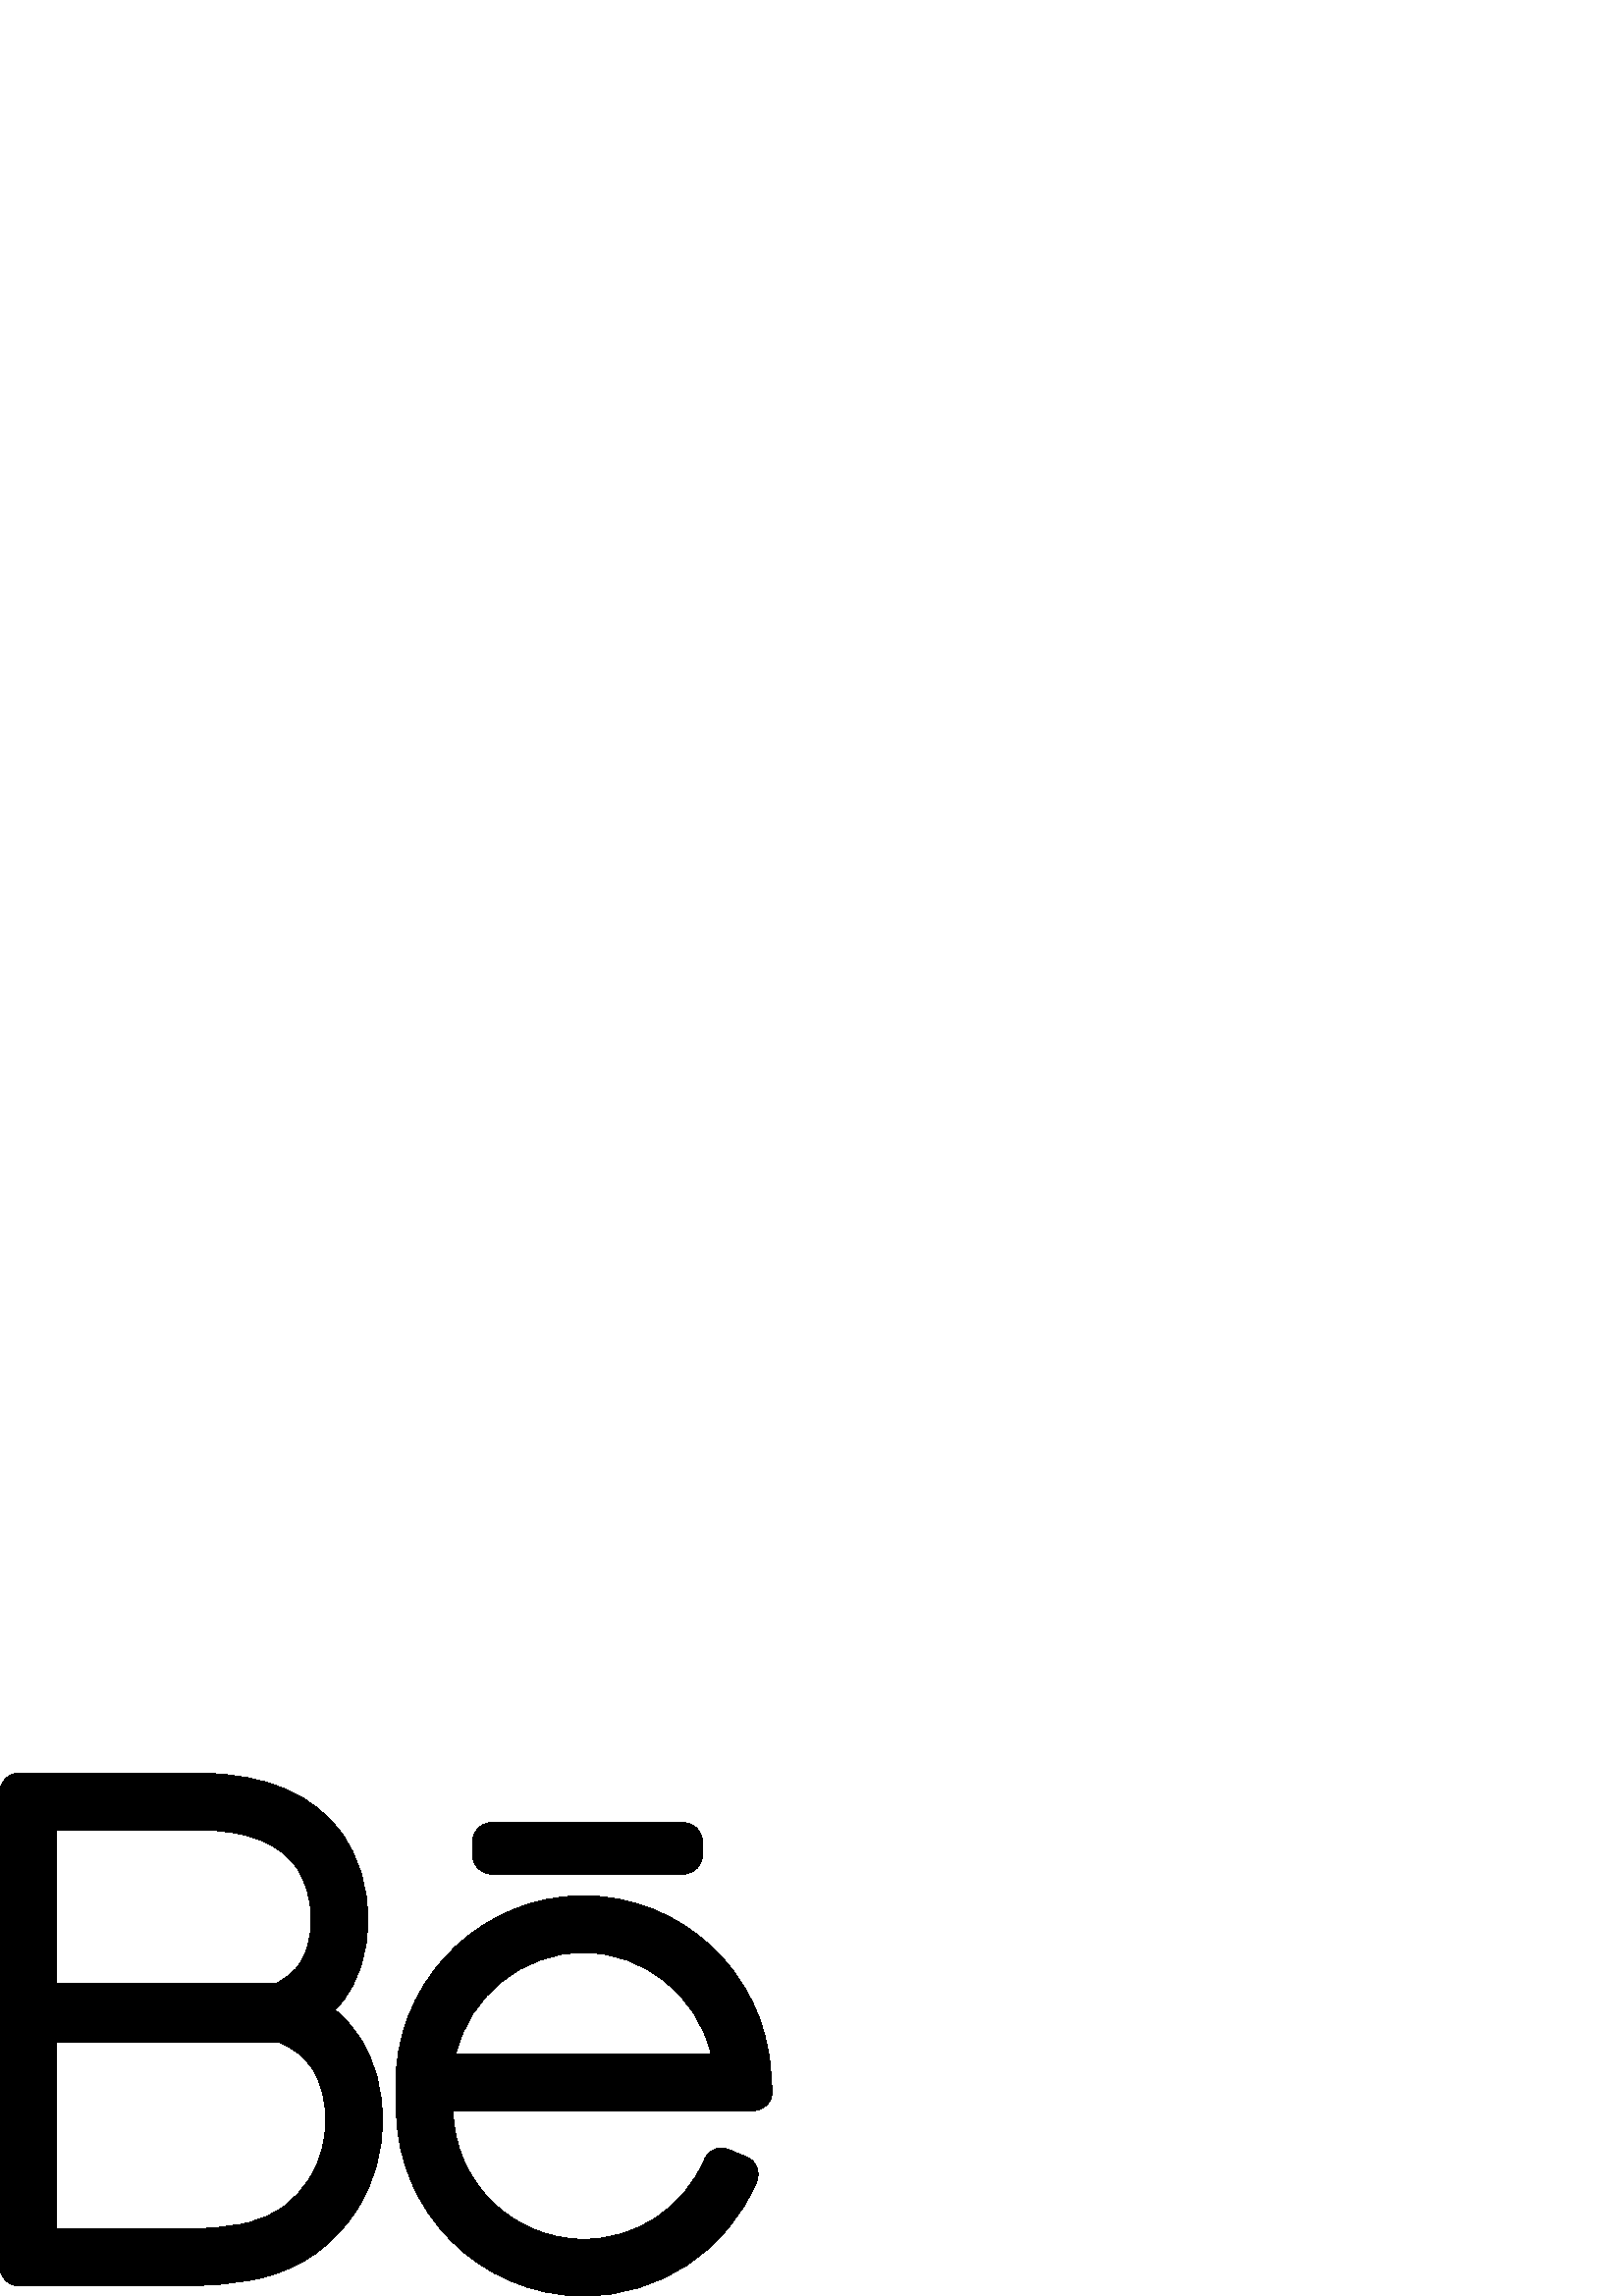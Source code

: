 %!PS-Adobe-3.0 EPSF-3.0
%%Pages: 1
%%BoundingBox: 0 -1 284 192
%%DocumentData: Clean7Bit
%%LanguageLevel: 2
%%EndComments
%%BeginProlog
/cairo_eps_state save def
/dict_count countdictstack def
/op_count count 1 sub def
userdict begin
/q { gsave } bind def
/Q { grestore } bind def
/cm { 6 array astore concat } bind def
/w { setlinewidth } bind def
/J { setlinecap } bind def
/j { setlinejoin } bind def
/M { setmiterlimit } bind def
/d { setdash } bind def
/m { moveto } bind def
/l { lineto } bind def
/c { curveto } bind def
/h { closepath } bind def
/re { exch dup neg 3 1 roll 5 3 roll moveto 0 rlineto
      0 exch rlineto 0 rlineto closepath } bind def
/S { stroke } bind def
/f { fill } bind def
/f* { eofill } bind def
/n { newpath } bind def
/W { clip } bind def
/W* { eoclip } bind def
/BT { } bind def
/ET { } bind def
/pdfmark where { pop globaldict /?pdfmark /exec load put }
    { globaldict begin /?pdfmark /pop load def /pdfmark
    /cleartomark load def end } ifelse
/BDC { mark 3 1 roll /BDC pdfmark } bind def
/EMC { mark /EMC pdfmark } bind def
/cairo_store_point { /cairo_point_y exch def /cairo_point_x exch def } def
/Tj { show currentpoint cairo_store_point } bind def
/TJ {
  {
    dup
    type /stringtype eq
    { show } { -0.001 mul 0 cairo_font_matrix dtransform rmoveto } ifelse
  } forall
  currentpoint cairo_store_point
} bind def
/cairo_selectfont { cairo_font_matrix aload pop pop pop 0 0 6 array astore
    cairo_font exch selectfont cairo_point_x cairo_point_y moveto } bind def
/Tf { pop /cairo_font exch def /cairo_font_matrix where
      { pop cairo_selectfont } if } bind def
/Td { matrix translate cairo_font_matrix matrix concatmatrix dup
      /cairo_font_matrix exch def dup 4 get exch 5 get cairo_store_point
      /cairo_font where { pop cairo_selectfont } if } bind def
/Tm { 2 copy 8 2 roll 6 array astore /cairo_font_matrix exch def
      cairo_store_point /cairo_font where { pop cairo_selectfont } if } bind def
/g { setgray } bind def
/rg { setrgbcolor } bind def
/d1 { setcachedevice } bind def
%%EndProlog
%%Page: 1 1
%%BeginPageSetup
%%PageBoundingBox: 0 -1 284 192
%%EndPageSetup
q 0 -1 284 193 rectclip q
0 191.755 284 -192 re W n
0 g
122.832 104.896 m 123.531 105.615 124.191 106.345 124.801 107.079 c 
131.574 115.259 134.867 125.439 134.867 138.197 c 134.867 150.247 
131.621 160.876 125.207 169.814 c 114.641 184.185 97.793 191.361 73.656 
191.755 c 6.801 191.755 l 3.051 191.755 0 188.704 0 184.954 c 0 10.556 
l 0 6.806 3.051 3.755 6.801 3.755 c 68.191 3.755 l 77.336 3.755 85.996 
4.583 93.938 6.22 c 102.656 8.029 110.363 11.47 116.812 16.423 c 
122.582 20.74 127.426 26.083 131.191 32.271 c 137.184 41.755 140.223 
52.587 140.223 64.454 c 140.223 75.978 137.492 86.064 132.113 94.419 c 
129.527 98.478 126.477 101.927 122.832 104.896 c h
68.191 24.556 m 20.801 24.556 l 20.801 93.118 l 102.242 93.118 l 
107.785 90.79 111.828 87.548 114.598 83.204 c 117.797 78.232 119.422 
71.923 119.422 64.458 c 119.422 56.568 117.434 49.431 113.492 43.197 c 
111.066 39.208 107.965 35.783 104.246 32.997 c 100.227 29.911 95.34 
27.755 89.727 26.591 c 83.176 25.24 75.93 24.556 68.191 24.556 c h
108.773 120.341 m 107.203 118.443 104.781 116.552 101.562 114.716 c 
20.801 114.716 l 20.801 170.954 l 73.543 170.954 l 90.582 170.669 
101.98 166.29 108.375 157.591 c 112.152 152.329 114.066 145.806 114.066 
138.197 c 114.066 130.482 112.336 124.642 108.773 120.341 c h
108.773 120.341 m f
180.105 154.794 m 250.707 154.794 l 254.453 154.794 257.504 157.845 
257.504 161.591 c 257.504 166.794 l 257.504 170.544 254.453 173.591 
250.707 173.591 c 180.105 173.591 l 176.355 173.591 173.305 170.544 
173.305 166.794 c 173.305 161.591 l 173.305 157.845 176.355 154.794 
180.105 154.794 c h
180.105 154.794 m f
283.145 74.798 m 283.145 75.118 283.121 75.443 283.074 75.759 c 282.551 
83.013 l 279.957 118.775 249.824 146.79 213.941 146.79 c 178.074 146.79 
147.945 118.775 145.352 83.021 c 145.34 82.857 145.332 82.693 145.332 
82.529 c 145.312 68.79 l 145.312 30.861 176.172 0.001 214.102 0.001 c 
241.809 0.001 266.688 16.49 277.48 42.009 c 278.191 43.685 278.203 
45.533 277.52 47.212 c 276.836 48.896 275.539 50.216 273.867 50.923 c 
267.238 53.724 l 266.395 54.083 265.504 54.263 264.59 54.263 c 261.852 
54.263 259.391 52.634 258.324 50.115 c 250.793 32.306 233.434 20.798 
214.105 20.798 c 187.906 20.798 166.543 41.9 166.121 67.997 c 276.344 
67.997 l 280.094 67.997 283.145 71.048 283.145 74.798 c h
213.941 125.99 m 236.113 125.99 255.727 110.189 260.703 88.798 c 
167.199 88.798 l 172.176 110.189 191.785 125.99 213.941 125.99 c h
213.941 125.99 m f
Q Q
showpage
%%Trailer
count op_count sub {pop} repeat
countdictstack dict_count sub {end} repeat
cairo_eps_state restore
%%EOF
